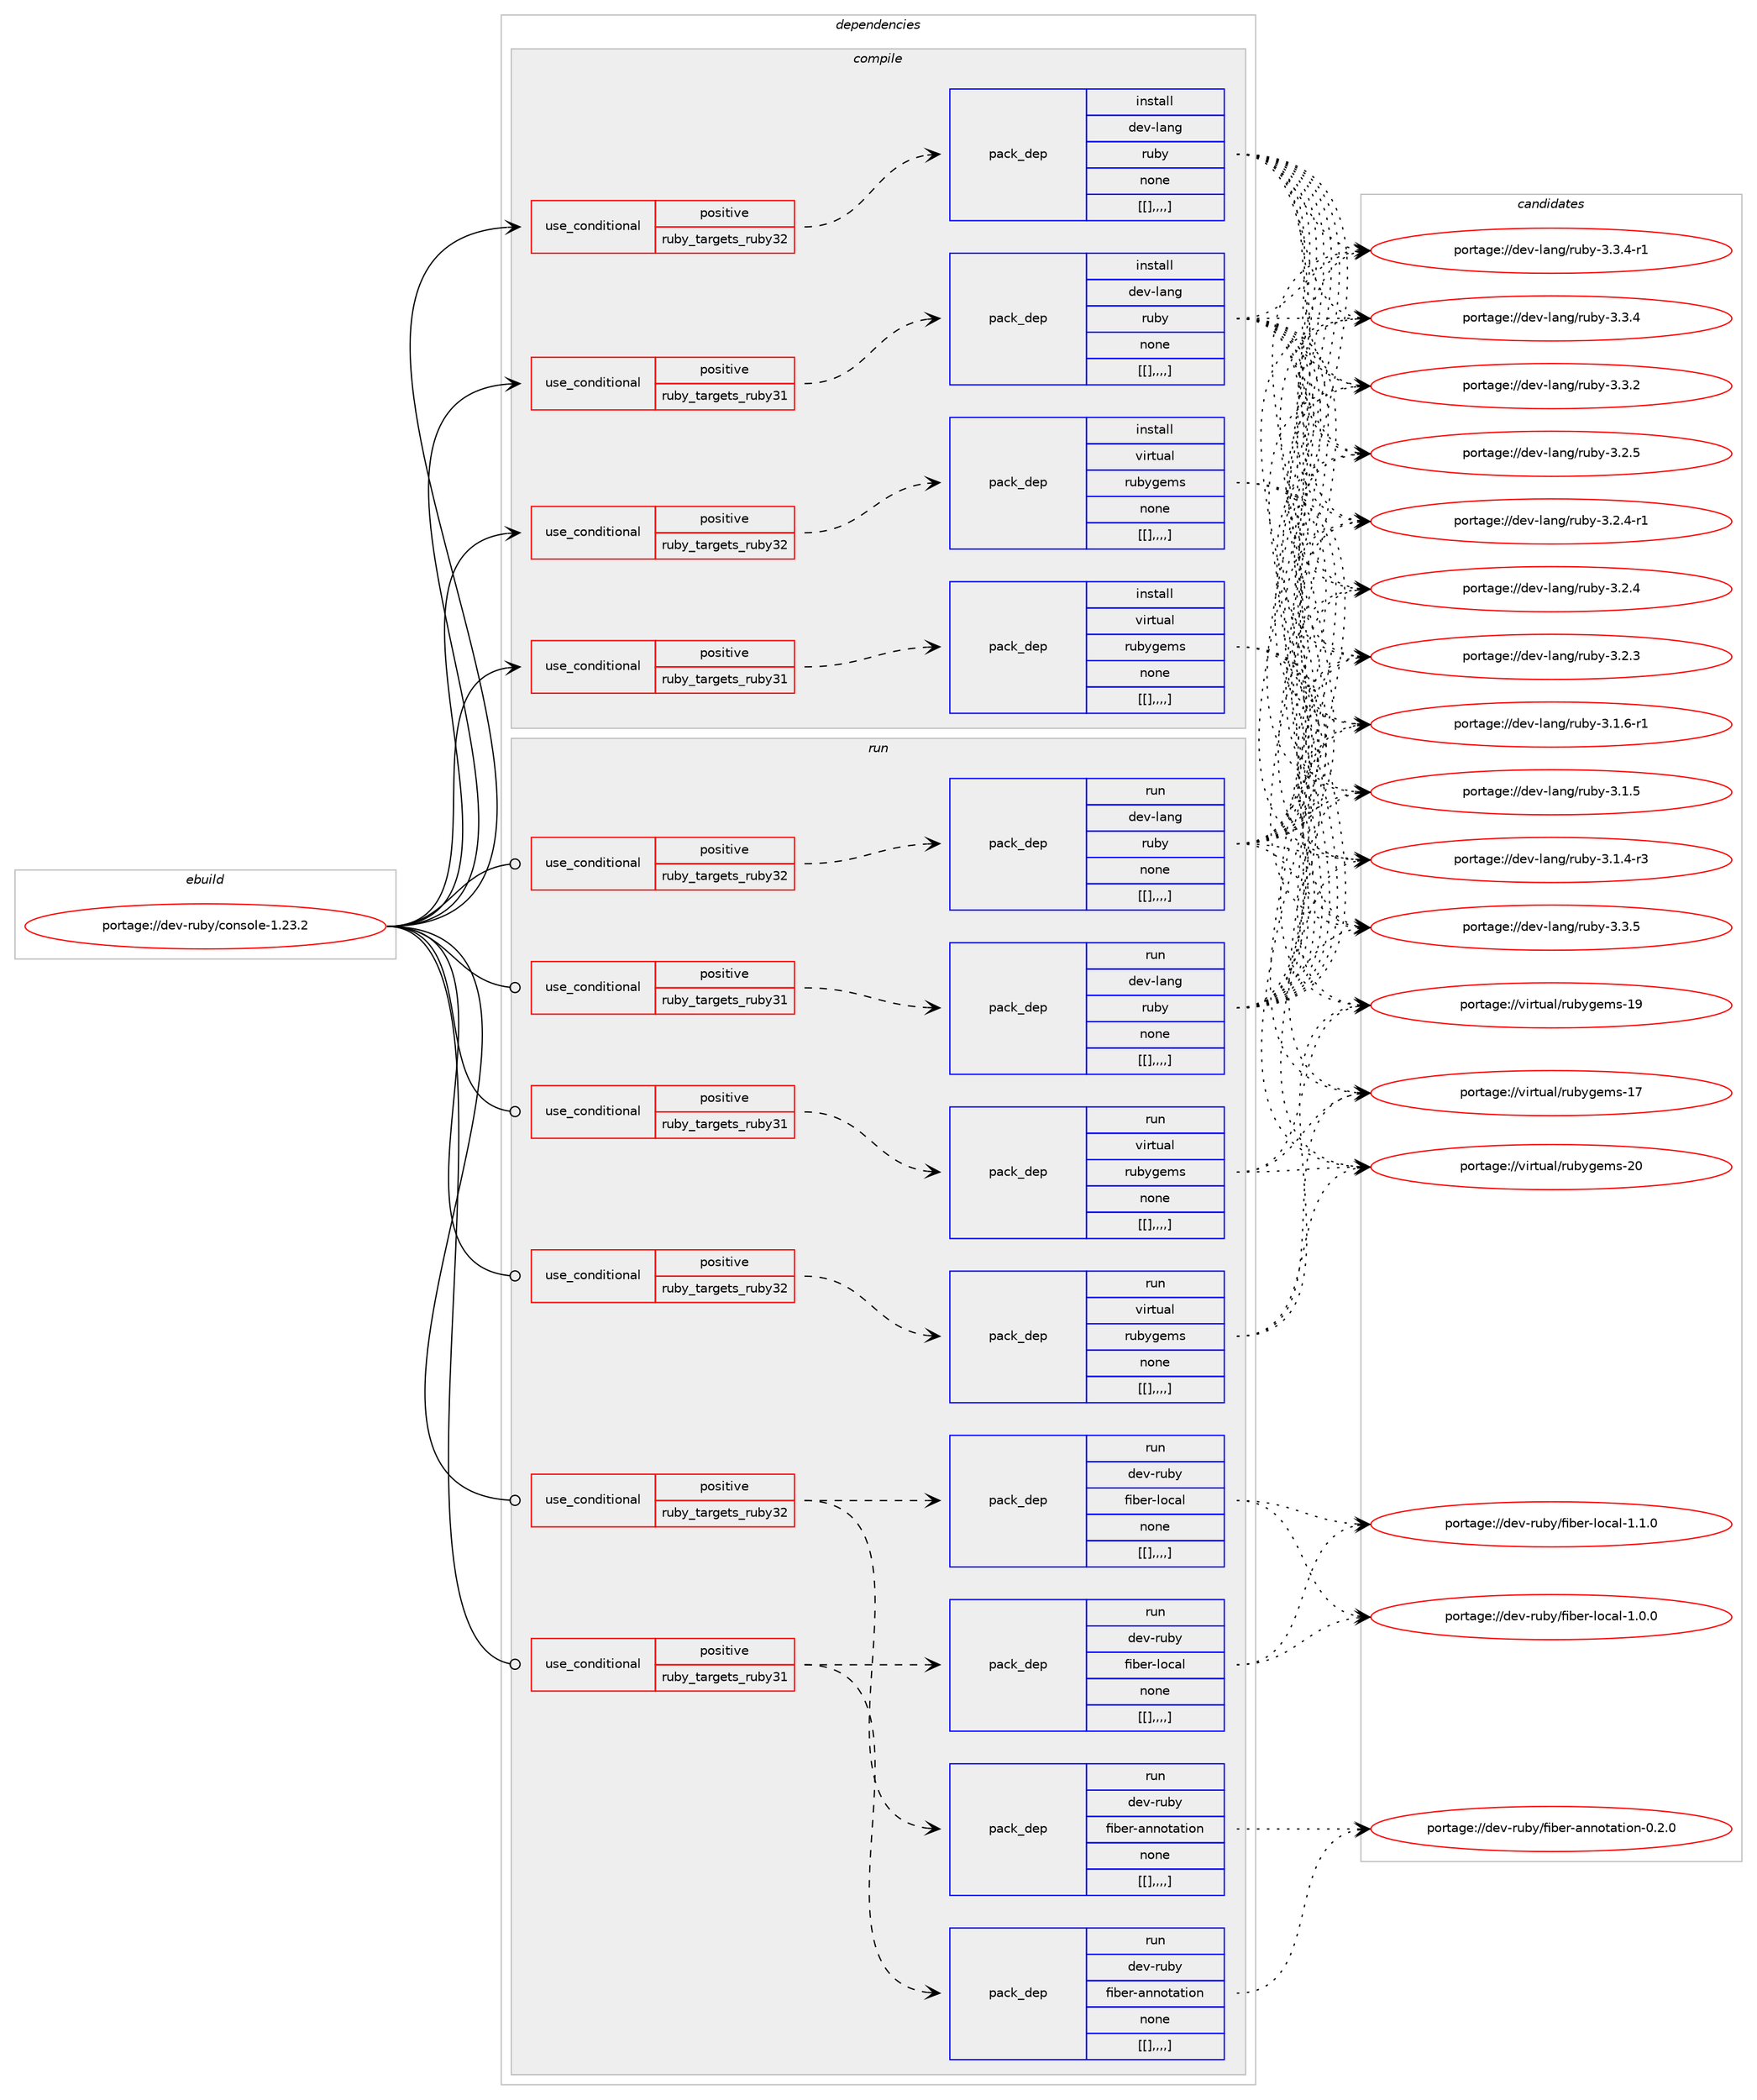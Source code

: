 digraph prolog {

# *************
# Graph options
# *************

newrank=true;
concentrate=true;
compound=true;
graph [rankdir=LR,fontname=Helvetica,fontsize=10,ranksep=1.5];#, ranksep=2.5, nodesep=0.2];
edge  [arrowhead=vee];
node  [fontname=Helvetica,fontsize=10];

# **********
# The ebuild
# **********

subgraph cluster_leftcol {
color=gray;
label=<<i>ebuild</i>>;
id [label="portage://dev-ruby/console-1.23.2", color=red, width=4, href="../dev-ruby/console-1.23.2.svg"];
}

# ****************
# The dependencies
# ****************

subgraph cluster_midcol {
color=gray;
label=<<i>dependencies</i>>;
subgraph cluster_compile {
fillcolor="#eeeeee";
style=filled;
label=<<i>compile</i>>;
subgraph cond47124 {
dependency182358 [label=<<TABLE BORDER="0" CELLBORDER="1" CELLSPACING="0" CELLPADDING="4"><TR><TD ROWSPAN="3" CELLPADDING="10">use_conditional</TD></TR><TR><TD>positive</TD></TR><TR><TD>ruby_targets_ruby31</TD></TR></TABLE>>, shape=none, color=red];
subgraph pack133948 {
dependency182359 [label=<<TABLE BORDER="0" CELLBORDER="1" CELLSPACING="0" CELLPADDING="4" WIDTH="220"><TR><TD ROWSPAN="6" CELLPADDING="30">pack_dep</TD></TR><TR><TD WIDTH="110">install</TD></TR><TR><TD>dev-lang</TD></TR><TR><TD>ruby</TD></TR><TR><TD>none</TD></TR><TR><TD>[[],,,,]</TD></TR></TABLE>>, shape=none, color=blue];
}
dependency182358:e -> dependency182359:w [weight=20,style="dashed",arrowhead="vee"];
}
id:e -> dependency182358:w [weight=20,style="solid",arrowhead="vee"];
subgraph cond47125 {
dependency182360 [label=<<TABLE BORDER="0" CELLBORDER="1" CELLSPACING="0" CELLPADDING="4"><TR><TD ROWSPAN="3" CELLPADDING="10">use_conditional</TD></TR><TR><TD>positive</TD></TR><TR><TD>ruby_targets_ruby31</TD></TR></TABLE>>, shape=none, color=red];
subgraph pack133949 {
dependency182361 [label=<<TABLE BORDER="0" CELLBORDER="1" CELLSPACING="0" CELLPADDING="4" WIDTH="220"><TR><TD ROWSPAN="6" CELLPADDING="30">pack_dep</TD></TR><TR><TD WIDTH="110">install</TD></TR><TR><TD>virtual</TD></TR><TR><TD>rubygems</TD></TR><TR><TD>none</TD></TR><TR><TD>[[],,,,]</TD></TR></TABLE>>, shape=none, color=blue];
}
dependency182360:e -> dependency182361:w [weight=20,style="dashed",arrowhead="vee"];
}
id:e -> dependency182360:w [weight=20,style="solid",arrowhead="vee"];
subgraph cond47126 {
dependency182362 [label=<<TABLE BORDER="0" CELLBORDER="1" CELLSPACING="0" CELLPADDING="4"><TR><TD ROWSPAN="3" CELLPADDING="10">use_conditional</TD></TR><TR><TD>positive</TD></TR><TR><TD>ruby_targets_ruby32</TD></TR></TABLE>>, shape=none, color=red];
subgraph pack133950 {
dependency182363 [label=<<TABLE BORDER="0" CELLBORDER="1" CELLSPACING="0" CELLPADDING="4" WIDTH="220"><TR><TD ROWSPAN="6" CELLPADDING="30">pack_dep</TD></TR><TR><TD WIDTH="110">install</TD></TR><TR><TD>dev-lang</TD></TR><TR><TD>ruby</TD></TR><TR><TD>none</TD></TR><TR><TD>[[],,,,]</TD></TR></TABLE>>, shape=none, color=blue];
}
dependency182362:e -> dependency182363:w [weight=20,style="dashed",arrowhead="vee"];
}
id:e -> dependency182362:w [weight=20,style="solid",arrowhead="vee"];
subgraph cond47127 {
dependency182364 [label=<<TABLE BORDER="0" CELLBORDER="1" CELLSPACING="0" CELLPADDING="4"><TR><TD ROWSPAN="3" CELLPADDING="10">use_conditional</TD></TR><TR><TD>positive</TD></TR><TR><TD>ruby_targets_ruby32</TD></TR></TABLE>>, shape=none, color=red];
subgraph pack133951 {
dependency182365 [label=<<TABLE BORDER="0" CELLBORDER="1" CELLSPACING="0" CELLPADDING="4" WIDTH="220"><TR><TD ROWSPAN="6" CELLPADDING="30">pack_dep</TD></TR><TR><TD WIDTH="110">install</TD></TR><TR><TD>virtual</TD></TR><TR><TD>rubygems</TD></TR><TR><TD>none</TD></TR><TR><TD>[[],,,,]</TD></TR></TABLE>>, shape=none, color=blue];
}
dependency182364:e -> dependency182365:w [weight=20,style="dashed",arrowhead="vee"];
}
id:e -> dependency182364:w [weight=20,style="solid",arrowhead="vee"];
}
subgraph cluster_compileandrun {
fillcolor="#eeeeee";
style=filled;
label=<<i>compile and run</i>>;
}
subgraph cluster_run {
fillcolor="#eeeeee";
style=filled;
label=<<i>run</i>>;
subgraph cond47128 {
dependency182366 [label=<<TABLE BORDER="0" CELLBORDER="1" CELLSPACING="0" CELLPADDING="4"><TR><TD ROWSPAN="3" CELLPADDING="10">use_conditional</TD></TR><TR><TD>positive</TD></TR><TR><TD>ruby_targets_ruby31</TD></TR></TABLE>>, shape=none, color=red];
subgraph pack133952 {
dependency182367 [label=<<TABLE BORDER="0" CELLBORDER="1" CELLSPACING="0" CELLPADDING="4" WIDTH="220"><TR><TD ROWSPAN="6" CELLPADDING="30">pack_dep</TD></TR><TR><TD WIDTH="110">run</TD></TR><TR><TD>dev-lang</TD></TR><TR><TD>ruby</TD></TR><TR><TD>none</TD></TR><TR><TD>[[],,,,]</TD></TR></TABLE>>, shape=none, color=blue];
}
dependency182366:e -> dependency182367:w [weight=20,style="dashed",arrowhead="vee"];
}
id:e -> dependency182366:w [weight=20,style="solid",arrowhead="odot"];
subgraph cond47129 {
dependency182368 [label=<<TABLE BORDER="0" CELLBORDER="1" CELLSPACING="0" CELLPADDING="4"><TR><TD ROWSPAN="3" CELLPADDING="10">use_conditional</TD></TR><TR><TD>positive</TD></TR><TR><TD>ruby_targets_ruby31</TD></TR></TABLE>>, shape=none, color=red];
subgraph pack133953 {
dependency182369 [label=<<TABLE BORDER="0" CELLBORDER="1" CELLSPACING="0" CELLPADDING="4" WIDTH="220"><TR><TD ROWSPAN="6" CELLPADDING="30">pack_dep</TD></TR><TR><TD WIDTH="110">run</TD></TR><TR><TD>dev-ruby</TD></TR><TR><TD>fiber-annotation</TD></TR><TR><TD>none</TD></TR><TR><TD>[[],,,,]</TD></TR></TABLE>>, shape=none, color=blue];
}
dependency182368:e -> dependency182369:w [weight=20,style="dashed",arrowhead="vee"];
subgraph pack133954 {
dependency182370 [label=<<TABLE BORDER="0" CELLBORDER="1" CELLSPACING="0" CELLPADDING="4" WIDTH="220"><TR><TD ROWSPAN="6" CELLPADDING="30">pack_dep</TD></TR><TR><TD WIDTH="110">run</TD></TR><TR><TD>dev-ruby</TD></TR><TR><TD>fiber-local</TD></TR><TR><TD>none</TD></TR><TR><TD>[[],,,,]</TD></TR></TABLE>>, shape=none, color=blue];
}
dependency182368:e -> dependency182370:w [weight=20,style="dashed",arrowhead="vee"];
}
id:e -> dependency182368:w [weight=20,style="solid",arrowhead="odot"];
subgraph cond47130 {
dependency182371 [label=<<TABLE BORDER="0" CELLBORDER="1" CELLSPACING="0" CELLPADDING="4"><TR><TD ROWSPAN="3" CELLPADDING="10">use_conditional</TD></TR><TR><TD>positive</TD></TR><TR><TD>ruby_targets_ruby31</TD></TR></TABLE>>, shape=none, color=red];
subgraph pack133955 {
dependency182372 [label=<<TABLE BORDER="0" CELLBORDER="1" CELLSPACING="0" CELLPADDING="4" WIDTH="220"><TR><TD ROWSPAN="6" CELLPADDING="30">pack_dep</TD></TR><TR><TD WIDTH="110">run</TD></TR><TR><TD>virtual</TD></TR><TR><TD>rubygems</TD></TR><TR><TD>none</TD></TR><TR><TD>[[],,,,]</TD></TR></TABLE>>, shape=none, color=blue];
}
dependency182371:e -> dependency182372:w [weight=20,style="dashed",arrowhead="vee"];
}
id:e -> dependency182371:w [weight=20,style="solid",arrowhead="odot"];
subgraph cond47131 {
dependency182373 [label=<<TABLE BORDER="0" CELLBORDER="1" CELLSPACING="0" CELLPADDING="4"><TR><TD ROWSPAN="3" CELLPADDING="10">use_conditional</TD></TR><TR><TD>positive</TD></TR><TR><TD>ruby_targets_ruby32</TD></TR></TABLE>>, shape=none, color=red];
subgraph pack133956 {
dependency182374 [label=<<TABLE BORDER="0" CELLBORDER="1" CELLSPACING="0" CELLPADDING="4" WIDTH="220"><TR><TD ROWSPAN="6" CELLPADDING="30">pack_dep</TD></TR><TR><TD WIDTH="110">run</TD></TR><TR><TD>dev-lang</TD></TR><TR><TD>ruby</TD></TR><TR><TD>none</TD></TR><TR><TD>[[],,,,]</TD></TR></TABLE>>, shape=none, color=blue];
}
dependency182373:e -> dependency182374:w [weight=20,style="dashed",arrowhead="vee"];
}
id:e -> dependency182373:w [weight=20,style="solid",arrowhead="odot"];
subgraph cond47132 {
dependency182375 [label=<<TABLE BORDER="0" CELLBORDER="1" CELLSPACING="0" CELLPADDING="4"><TR><TD ROWSPAN="3" CELLPADDING="10">use_conditional</TD></TR><TR><TD>positive</TD></TR><TR><TD>ruby_targets_ruby32</TD></TR></TABLE>>, shape=none, color=red];
subgraph pack133957 {
dependency182376 [label=<<TABLE BORDER="0" CELLBORDER="1" CELLSPACING="0" CELLPADDING="4" WIDTH="220"><TR><TD ROWSPAN="6" CELLPADDING="30">pack_dep</TD></TR><TR><TD WIDTH="110">run</TD></TR><TR><TD>dev-ruby</TD></TR><TR><TD>fiber-annotation</TD></TR><TR><TD>none</TD></TR><TR><TD>[[],,,,]</TD></TR></TABLE>>, shape=none, color=blue];
}
dependency182375:e -> dependency182376:w [weight=20,style="dashed",arrowhead="vee"];
subgraph pack133958 {
dependency182377 [label=<<TABLE BORDER="0" CELLBORDER="1" CELLSPACING="0" CELLPADDING="4" WIDTH="220"><TR><TD ROWSPAN="6" CELLPADDING="30">pack_dep</TD></TR><TR><TD WIDTH="110">run</TD></TR><TR><TD>dev-ruby</TD></TR><TR><TD>fiber-local</TD></TR><TR><TD>none</TD></TR><TR><TD>[[],,,,]</TD></TR></TABLE>>, shape=none, color=blue];
}
dependency182375:e -> dependency182377:w [weight=20,style="dashed",arrowhead="vee"];
}
id:e -> dependency182375:w [weight=20,style="solid",arrowhead="odot"];
subgraph cond47133 {
dependency182378 [label=<<TABLE BORDER="0" CELLBORDER="1" CELLSPACING="0" CELLPADDING="4"><TR><TD ROWSPAN="3" CELLPADDING="10">use_conditional</TD></TR><TR><TD>positive</TD></TR><TR><TD>ruby_targets_ruby32</TD></TR></TABLE>>, shape=none, color=red];
subgraph pack133959 {
dependency182379 [label=<<TABLE BORDER="0" CELLBORDER="1" CELLSPACING="0" CELLPADDING="4" WIDTH="220"><TR><TD ROWSPAN="6" CELLPADDING="30">pack_dep</TD></TR><TR><TD WIDTH="110">run</TD></TR><TR><TD>virtual</TD></TR><TR><TD>rubygems</TD></TR><TR><TD>none</TD></TR><TR><TD>[[],,,,]</TD></TR></TABLE>>, shape=none, color=blue];
}
dependency182378:e -> dependency182379:w [weight=20,style="dashed",arrowhead="vee"];
}
id:e -> dependency182378:w [weight=20,style="solid",arrowhead="odot"];
}
}

# **************
# The candidates
# **************

subgraph cluster_choices {
rank=same;
color=gray;
label=<<i>candidates</i>>;

subgraph choice133948 {
color=black;
nodesep=1;
choice10010111845108971101034711411798121455146514653 [label="portage://dev-lang/ruby-3.3.5", color=red, width=4,href="../dev-lang/ruby-3.3.5.svg"];
choice100101118451089711010347114117981214551465146524511449 [label="portage://dev-lang/ruby-3.3.4-r1", color=red, width=4,href="../dev-lang/ruby-3.3.4-r1.svg"];
choice10010111845108971101034711411798121455146514652 [label="portage://dev-lang/ruby-3.3.4", color=red, width=4,href="../dev-lang/ruby-3.3.4.svg"];
choice10010111845108971101034711411798121455146514650 [label="portage://dev-lang/ruby-3.3.2", color=red, width=4,href="../dev-lang/ruby-3.3.2.svg"];
choice10010111845108971101034711411798121455146504653 [label="portage://dev-lang/ruby-3.2.5", color=red, width=4,href="../dev-lang/ruby-3.2.5.svg"];
choice100101118451089711010347114117981214551465046524511449 [label="portage://dev-lang/ruby-3.2.4-r1", color=red, width=4,href="../dev-lang/ruby-3.2.4-r1.svg"];
choice10010111845108971101034711411798121455146504652 [label="portage://dev-lang/ruby-3.2.4", color=red, width=4,href="../dev-lang/ruby-3.2.4.svg"];
choice10010111845108971101034711411798121455146504651 [label="portage://dev-lang/ruby-3.2.3", color=red, width=4,href="../dev-lang/ruby-3.2.3.svg"];
choice100101118451089711010347114117981214551464946544511449 [label="portage://dev-lang/ruby-3.1.6-r1", color=red, width=4,href="../dev-lang/ruby-3.1.6-r1.svg"];
choice10010111845108971101034711411798121455146494653 [label="portage://dev-lang/ruby-3.1.5", color=red, width=4,href="../dev-lang/ruby-3.1.5.svg"];
choice100101118451089711010347114117981214551464946524511451 [label="portage://dev-lang/ruby-3.1.4-r3", color=red, width=4,href="../dev-lang/ruby-3.1.4-r3.svg"];
dependency182359:e -> choice10010111845108971101034711411798121455146514653:w [style=dotted,weight="100"];
dependency182359:e -> choice100101118451089711010347114117981214551465146524511449:w [style=dotted,weight="100"];
dependency182359:e -> choice10010111845108971101034711411798121455146514652:w [style=dotted,weight="100"];
dependency182359:e -> choice10010111845108971101034711411798121455146514650:w [style=dotted,weight="100"];
dependency182359:e -> choice10010111845108971101034711411798121455146504653:w [style=dotted,weight="100"];
dependency182359:e -> choice100101118451089711010347114117981214551465046524511449:w [style=dotted,weight="100"];
dependency182359:e -> choice10010111845108971101034711411798121455146504652:w [style=dotted,weight="100"];
dependency182359:e -> choice10010111845108971101034711411798121455146504651:w [style=dotted,weight="100"];
dependency182359:e -> choice100101118451089711010347114117981214551464946544511449:w [style=dotted,weight="100"];
dependency182359:e -> choice10010111845108971101034711411798121455146494653:w [style=dotted,weight="100"];
dependency182359:e -> choice100101118451089711010347114117981214551464946524511451:w [style=dotted,weight="100"];
}
subgraph choice133949 {
color=black;
nodesep=1;
choice118105114116117971084711411798121103101109115455048 [label="portage://virtual/rubygems-20", color=red, width=4,href="../virtual/rubygems-20.svg"];
choice118105114116117971084711411798121103101109115454957 [label="portage://virtual/rubygems-19", color=red, width=4,href="../virtual/rubygems-19.svg"];
choice118105114116117971084711411798121103101109115454955 [label="portage://virtual/rubygems-17", color=red, width=4,href="../virtual/rubygems-17.svg"];
dependency182361:e -> choice118105114116117971084711411798121103101109115455048:w [style=dotted,weight="100"];
dependency182361:e -> choice118105114116117971084711411798121103101109115454957:w [style=dotted,weight="100"];
dependency182361:e -> choice118105114116117971084711411798121103101109115454955:w [style=dotted,weight="100"];
}
subgraph choice133950 {
color=black;
nodesep=1;
choice10010111845108971101034711411798121455146514653 [label="portage://dev-lang/ruby-3.3.5", color=red, width=4,href="../dev-lang/ruby-3.3.5.svg"];
choice100101118451089711010347114117981214551465146524511449 [label="portage://dev-lang/ruby-3.3.4-r1", color=red, width=4,href="../dev-lang/ruby-3.3.4-r1.svg"];
choice10010111845108971101034711411798121455146514652 [label="portage://dev-lang/ruby-3.3.4", color=red, width=4,href="../dev-lang/ruby-3.3.4.svg"];
choice10010111845108971101034711411798121455146514650 [label="portage://dev-lang/ruby-3.3.2", color=red, width=4,href="../dev-lang/ruby-3.3.2.svg"];
choice10010111845108971101034711411798121455146504653 [label="portage://dev-lang/ruby-3.2.5", color=red, width=4,href="../dev-lang/ruby-3.2.5.svg"];
choice100101118451089711010347114117981214551465046524511449 [label="portage://dev-lang/ruby-3.2.4-r1", color=red, width=4,href="../dev-lang/ruby-3.2.4-r1.svg"];
choice10010111845108971101034711411798121455146504652 [label="portage://dev-lang/ruby-3.2.4", color=red, width=4,href="../dev-lang/ruby-3.2.4.svg"];
choice10010111845108971101034711411798121455146504651 [label="portage://dev-lang/ruby-3.2.3", color=red, width=4,href="../dev-lang/ruby-3.2.3.svg"];
choice100101118451089711010347114117981214551464946544511449 [label="portage://dev-lang/ruby-3.1.6-r1", color=red, width=4,href="../dev-lang/ruby-3.1.6-r1.svg"];
choice10010111845108971101034711411798121455146494653 [label="portage://dev-lang/ruby-3.1.5", color=red, width=4,href="../dev-lang/ruby-3.1.5.svg"];
choice100101118451089711010347114117981214551464946524511451 [label="portage://dev-lang/ruby-3.1.4-r3", color=red, width=4,href="../dev-lang/ruby-3.1.4-r3.svg"];
dependency182363:e -> choice10010111845108971101034711411798121455146514653:w [style=dotted,weight="100"];
dependency182363:e -> choice100101118451089711010347114117981214551465146524511449:w [style=dotted,weight="100"];
dependency182363:e -> choice10010111845108971101034711411798121455146514652:w [style=dotted,weight="100"];
dependency182363:e -> choice10010111845108971101034711411798121455146514650:w [style=dotted,weight="100"];
dependency182363:e -> choice10010111845108971101034711411798121455146504653:w [style=dotted,weight="100"];
dependency182363:e -> choice100101118451089711010347114117981214551465046524511449:w [style=dotted,weight="100"];
dependency182363:e -> choice10010111845108971101034711411798121455146504652:w [style=dotted,weight="100"];
dependency182363:e -> choice10010111845108971101034711411798121455146504651:w [style=dotted,weight="100"];
dependency182363:e -> choice100101118451089711010347114117981214551464946544511449:w [style=dotted,weight="100"];
dependency182363:e -> choice10010111845108971101034711411798121455146494653:w [style=dotted,weight="100"];
dependency182363:e -> choice100101118451089711010347114117981214551464946524511451:w [style=dotted,weight="100"];
}
subgraph choice133951 {
color=black;
nodesep=1;
choice118105114116117971084711411798121103101109115455048 [label="portage://virtual/rubygems-20", color=red, width=4,href="../virtual/rubygems-20.svg"];
choice118105114116117971084711411798121103101109115454957 [label="portage://virtual/rubygems-19", color=red, width=4,href="../virtual/rubygems-19.svg"];
choice118105114116117971084711411798121103101109115454955 [label="portage://virtual/rubygems-17", color=red, width=4,href="../virtual/rubygems-17.svg"];
dependency182365:e -> choice118105114116117971084711411798121103101109115455048:w [style=dotted,weight="100"];
dependency182365:e -> choice118105114116117971084711411798121103101109115454957:w [style=dotted,weight="100"];
dependency182365:e -> choice118105114116117971084711411798121103101109115454955:w [style=dotted,weight="100"];
}
subgraph choice133952 {
color=black;
nodesep=1;
choice10010111845108971101034711411798121455146514653 [label="portage://dev-lang/ruby-3.3.5", color=red, width=4,href="../dev-lang/ruby-3.3.5.svg"];
choice100101118451089711010347114117981214551465146524511449 [label="portage://dev-lang/ruby-3.3.4-r1", color=red, width=4,href="../dev-lang/ruby-3.3.4-r1.svg"];
choice10010111845108971101034711411798121455146514652 [label="portage://dev-lang/ruby-3.3.4", color=red, width=4,href="../dev-lang/ruby-3.3.4.svg"];
choice10010111845108971101034711411798121455146514650 [label="portage://dev-lang/ruby-3.3.2", color=red, width=4,href="../dev-lang/ruby-3.3.2.svg"];
choice10010111845108971101034711411798121455146504653 [label="portage://dev-lang/ruby-3.2.5", color=red, width=4,href="../dev-lang/ruby-3.2.5.svg"];
choice100101118451089711010347114117981214551465046524511449 [label="portage://dev-lang/ruby-3.2.4-r1", color=red, width=4,href="../dev-lang/ruby-3.2.4-r1.svg"];
choice10010111845108971101034711411798121455146504652 [label="portage://dev-lang/ruby-3.2.4", color=red, width=4,href="../dev-lang/ruby-3.2.4.svg"];
choice10010111845108971101034711411798121455146504651 [label="portage://dev-lang/ruby-3.2.3", color=red, width=4,href="../dev-lang/ruby-3.2.3.svg"];
choice100101118451089711010347114117981214551464946544511449 [label="portage://dev-lang/ruby-3.1.6-r1", color=red, width=4,href="../dev-lang/ruby-3.1.6-r1.svg"];
choice10010111845108971101034711411798121455146494653 [label="portage://dev-lang/ruby-3.1.5", color=red, width=4,href="../dev-lang/ruby-3.1.5.svg"];
choice100101118451089711010347114117981214551464946524511451 [label="portage://dev-lang/ruby-3.1.4-r3", color=red, width=4,href="../dev-lang/ruby-3.1.4-r3.svg"];
dependency182367:e -> choice10010111845108971101034711411798121455146514653:w [style=dotted,weight="100"];
dependency182367:e -> choice100101118451089711010347114117981214551465146524511449:w [style=dotted,weight="100"];
dependency182367:e -> choice10010111845108971101034711411798121455146514652:w [style=dotted,weight="100"];
dependency182367:e -> choice10010111845108971101034711411798121455146514650:w [style=dotted,weight="100"];
dependency182367:e -> choice10010111845108971101034711411798121455146504653:w [style=dotted,weight="100"];
dependency182367:e -> choice100101118451089711010347114117981214551465046524511449:w [style=dotted,weight="100"];
dependency182367:e -> choice10010111845108971101034711411798121455146504652:w [style=dotted,weight="100"];
dependency182367:e -> choice10010111845108971101034711411798121455146504651:w [style=dotted,weight="100"];
dependency182367:e -> choice100101118451089711010347114117981214551464946544511449:w [style=dotted,weight="100"];
dependency182367:e -> choice10010111845108971101034711411798121455146494653:w [style=dotted,weight="100"];
dependency182367:e -> choice100101118451089711010347114117981214551464946524511451:w [style=dotted,weight="100"];
}
subgraph choice133953 {
color=black;
nodesep=1;
choice10010111845114117981214710210598101114459711011011111697116105111110454846504648 [label="portage://dev-ruby/fiber-annotation-0.2.0", color=red, width=4,href="../dev-ruby/fiber-annotation-0.2.0.svg"];
dependency182369:e -> choice10010111845114117981214710210598101114459711011011111697116105111110454846504648:w [style=dotted,weight="100"];
}
subgraph choice133954 {
color=black;
nodesep=1;
choice10010111845114117981214710210598101114451081119997108454946494648 [label="portage://dev-ruby/fiber-local-1.1.0", color=red, width=4,href="../dev-ruby/fiber-local-1.1.0.svg"];
choice10010111845114117981214710210598101114451081119997108454946484648 [label="portage://dev-ruby/fiber-local-1.0.0", color=red, width=4,href="../dev-ruby/fiber-local-1.0.0.svg"];
dependency182370:e -> choice10010111845114117981214710210598101114451081119997108454946494648:w [style=dotted,weight="100"];
dependency182370:e -> choice10010111845114117981214710210598101114451081119997108454946484648:w [style=dotted,weight="100"];
}
subgraph choice133955 {
color=black;
nodesep=1;
choice118105114116117971084711411798121103101109115455048 [label="portage://virtual/rubygems-20", color=red, width=4,href="../virtual/rubygems-20.svg"];
choice118105114116117971084711411798121103101109115454957 [label="portage://virtual/rubygems-19", color=red, width=4,href="../virtual/rubygems-19.svg"];
choice118105114116117971084711411798121103101109115454955 [label="portage://virtual/rubygems-17", color=red, width=4,href="../virtual/rubygems-17.svg"];
dependency182372:e -> choice118105114116117971084711411798121103101109115455048:w [style=dotted,weight="100"];
dependency182372:e -> choice118105114116117971084711411798121103101109115454957:w [style=dotted,weight="100"];
dependency182372:e -> choice118105114116117971084711411798121103101109115454955:w [style=dotted,weight="100"];
}
subgraph choice133956 {
color=black;
nodesep=1;
choice10010111845108971101034711411798121455146514653 [label="portage://dev-lang/ruby-3.3.5", color=red, width=4,href="../dev-lang/ruby-3.3.5.svg"];
choice100101118451089711010347114117981214551465146524511449 [label="portage://dev-lang/ruby-3.3.4-r1", color=red, width=4,href="../dev-lang/ruby-3.3.4-r1.svg"];
choice10010111845108971101034711411798121455146514652 [label="portage://dev-lang/ruby-3.3.4", color=red, width=4,href="../dev-lang/ruby-3.3.4.svg"];
choice10010111845108971101034711411798121455146514650 [label="portage://dev-lang/ruby-3.3.2", color=red, width=4,href="../dev-lang/ruby-3.3.2.svg"];
choice10010111845108971101034711411798121455146504653 [label="portage://dev-lang/ruby-3.2.5", color=red, width=4,href="../dev-lang/ruby-3.2.5.svg"];
choice100101118451089711010347114117981214551465046524511449 [label="portage://dev-lang/ruby-3.2.4-r1", color=red, width=4,href="../dev-lang/ruby-3.2.4-r1.svg"];
choice10010111845108971101034711411798121455146504652 [label="portage://dev-lang/ruby-3.2.4", color=red, width=4,href="../dev-lang/ruby-3.2.4.svg"];
choice10010111845108971101034711411798121455146504651 [label="portage://dev-lang/ruby-3.2.3", color=red, width=4,href="../dev-lang/ruby-3.2.3.svg"];
choice100101118451089711010347114117981214551464946544511449 [label="portage://dev-lang/ruby-3.1.6-r1", color=red, width=4,href="../dev-lang/ruby-3.1.6-r1.svg"];
choice10010111845108971101034711411798121455146494653 [label="portage://dev-lang/ruby-3.1.5", color=red, width=4,href="../dev-lang/ruby-3.1.5.svg"];
choice100101118451089711010347114117981214551464946524511451 [label="portage://dev-lang/ruby-3.1.4-r3", color=red, width=4,href="../dev-lang/ruby-3.1.4-r3.svg"];
dependency182374:e -> choice10010111845108971101034711411798121455146514653:w [style=dotted,weight="100"];
dependency182374:e -> choice100101118451089711010347114117981214551465146524511449:w [style=dotted,weight="100"];
dependency182374:e -> choice10010111845108971101034711411798121455146514652:w [style=dotted,weight="100"];
dependency182374:e -> choice10010111845108971101034711411798121455146514650:w [style=dotted,weight="100"];
dependency182374:e -> choice10010111845108971101034711411798121455146504653:w [style=dotted,weight="100"];
dependency182374:e -> choice100101118451089711010347114117981214551465046524511449:w [style=dotted,weight="100"];
dependency182374:e -> choice10010111845108971101034711411798121455146504652:w [style=dotted,weight="100"];
dependency182374:e -> choice10010111845108971101034711411798121455146504651:w [style=dotted,weight="100"];
dependency182374:e -> choice100101118451089711010347114117981214551464946544511449:w [style=dotted,weight="100"];
dependency182374:e -> choice10010111845108971101034711411798121455146494653:w [style=dotted,weight="100"];
dependency182374:e -> choice100101118451089711010347114117981214551464946524511451:w [style=dotted,weight="100"];
}
subgraph choice133957 {
color=black;
nodesep=1;
choice10010111845114117981214710210598101114459711011011111697116105111110454846504648 [label="portage://dev-ruby/fiber-annotation-0.2.0", color=red, width=4,href="../dev-ruby/fiber-annotation-0.2.0.svg"];
dependency182376:e -> choice10010111845114117981214710210598101114459711011011111697116105111110454846504648:w [style=dotted,weight="100"];
}
subgraph choice133958 {
color=black;
nodesep=1;
choice10010111845114117981214710210598101114451081119997108454946494648 [label="portage://dev-ruby/fiber-local-1.1.0", color=red, width=4,href="../dev-ruby/fiber-local-1.1.0.svg"];
choice10010111845114117981214710210598101114451081119997108454946484648 [label="portage://dev-ruby/fiber-local-1.0.0", color=red, width=4,href="../dev-ruby/fiber-local-1.0.0.svg"];
dependency182377:e -> choice10010111845114117981214710210598101114451081119997108454946494648:w [style=dotted,weight="100"];
dependency182377:e -> choice10010111845114117981214710210598101114451081119997108454946484648:w [style=dotted,weight="100"];
}
subgraph choice133959 {
color=black;
nodesep=1;
choice118105114116117971084711411798121103101109115455048 [label="portage://virtual/rubygems-20", color=red, width=4,href="../virtual/rubygems-20.svg"];
choice118105114116117971084711411798121103101109115454957 [label="portage://virtual/rubygems-19", color=red, width=4,href="../virtual/rubygems-19.svg"];
choice118105114116117971084711411798121103101109115454955 [label="portage://virtual/rubygems-17", color=red, width=4,href="../virtual/rubygems-17.svg"];
dependency182379:e -> choice118105114116117971084711411798121103101109115455048:w [style=dotted,weight="100"];
dependency182379:e -> choice118105114116117971084711411798121103101109115454957:w [style=dotted,weight="100"];
dependency182379:e -> choice118105114116117971084711411798121103101109115454955:w [style=dotted,weight="100"];
}
}

}
